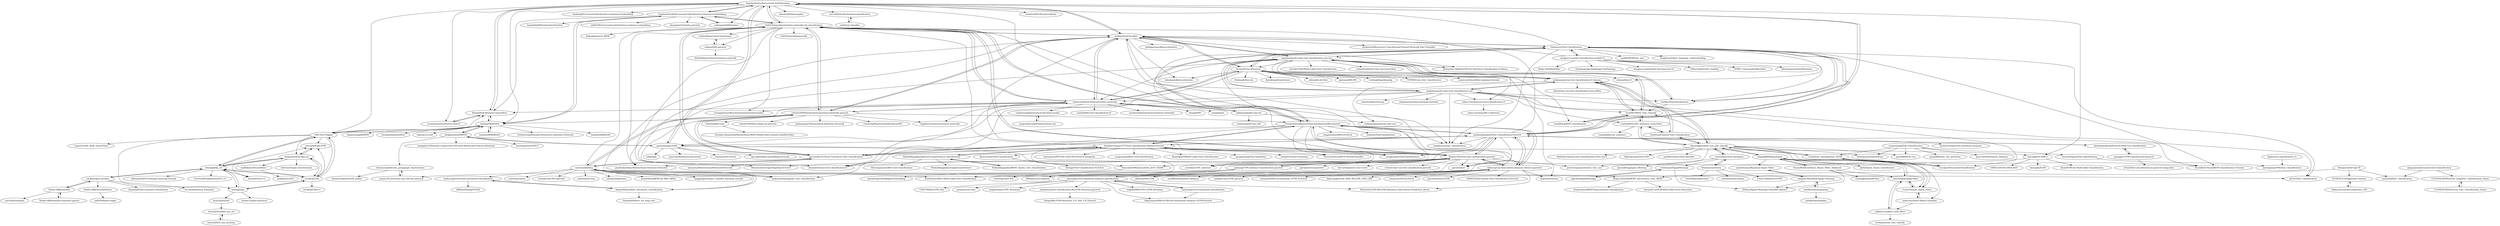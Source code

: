 digraph G {
"kaushalshetty/Structured-Self-Attention" -> "ExplorerFreda/Structured-Self-Attentive-Sentence-Embedding"
"kaushalshetty/Structured-Self-Attention" -> "flrngel/Self-Attentive-tensorflow"
"kaushalshetty/Structured-Self-Attention" -> "roomylee/self-attentive-emb-tf"
"kaushalshetty/Structured-Self-Attention" -> "guoyinwang/LEAM"
"kaushalshetty/Structured-Self-Attention" -> "timbmg/Structured-Self-Attentive-Sentence-Embedding"
"kaushalshetty/Structured-Self-Attention" -> "nn116003/self-attention-classification"
"kaushalshetty/Structured-Self-Attention" -> "EdGENetworks/attention-networks-for-classification"
"kaushalshetty/Structured-Self-Attention" -> "richliao/textClassifier"
"kaushalshetty/Structured-Self-Attention" -> "taoshen58/DiSAN"
"kaushalshetty/Structured-Self-Attention" -> "uhauha2929/examples"
"kaushalshetty/Structured-Self-Attention" -> "lancopku/SU4MLC"
"kaushalshetty/Structured-Self-Attention" -> "XMUNLP/Tagger"
"kaushalshetty/Structured-Self-Attention" -> "foamliu/Self-Attention-Keras" ["e"=1]
"kaushalshetty/Structured-Self-Attention" -> "yufengm/SelfAttentive"
"kaushalshetty/Structured-Self-Attention" -> "prakashpandey9/Text-Classification-Pytorch"
"prakashpandey9/Text-Classification-Pytorch" -> "AnubhavGupta3377/Text-Classification-Models-Pytorch"
"prakashpandey9/Text-Classification-Pytorch" -> "FreedomIntelligence/TextClassificationBenchmark"
"prakashpandey9/Text-Classification-Pytorch" -> "Shawn1993/cnn-text-classification-pytorch"
"prakashpandey9/Text-Classification-Pytorch" -> "sgrvinod/a-PyTorch-Tutorial-to-Text-Classification"
"prakashpandey9/Text-Classification-Pytorch" -> "keishinkickback/Pytorch-RNN-text-classification"
"prakashpandey9/Text-Classification-Pytorch" -> "songyingxin/TextClassification" ["e"=1]
"prakashpandey9/Text-Classification-Pytorch" -> "kaushalshetty/Structured-Self-Attention"
"prakashpandey9/Text-Classification-Pytorch" -> "bentrevett/pytorch-sentiment-analysis" ["e"=1]
"prakashpandey9/Text-Classification-Pytorch" -> "TobiasLee/Text-Classification"
"prakashpandey9/Text-Classification-Pytorch" -> "kk7nc/Text_Classification" ["e"=1]
"prakashpandey9/Text-Classification-Pytorch" -> "lonePatient/Bert-Multi-Label-Text-Classification" ["e"=1]
"prakashpandey9/Text-Classification-Pytorch" -> "dalinvip/cnn-lstm-bilstm-deepcnn-clstm-in-pytorch"
"prakashpandey9/Text-Classification-Pytorch" -> "pytorch/text" ["e"=1]
"prakashpandey9/Text-Classification-Pytorch" -> "brightmart/text_classification" ["e"=1]
"prakashpandey9/Text-Classification-Pytorch" -> "EdGENetworks/attention-networks-for-classification"
"mJackie/SpamMessage" -> "hrwhisper/SpamMessage"
"slaysd/pytorch-sentiment-analysis-classification" -> "clairett/pytorch-sentiment-classification"
"slaysd/pytorch-sentiment-analysis-classification" -> "xiaobaicxy/text-classification-BiLSTM-Attention-pytorch"
"slaysd/pytorch-sentiment-analysis-classification" -> "wqk666999/CNN-LSTM-Attention" ["e"=1]
"slaysd/pytorch-sentiment-analysis-classification" -> "PatientEz/CNN-BiLSTM-Attention-Time-Series-Prediction_Keras" ["e"=1]
"slaysd/pytorch-sentiment-analysis-classification" -> "u784799i/biLSTM_attn"
"slaysd/pytorch-sentiment-analysis-classification" -> "pranoyr/cnn-lstm" ["e"=1]
"slaysd/pytorch-sentiment-analysis-classification" -> "lukysummer/Movie-Review-Sentiment-Analysis-LSTM-Pytorch"
"slaysd/pytorch-sentiment-analysis-classification" -> "ningshixian/LSTM_Attention" ["e"=1]
"slaysd/pytorch-sentiment-analysis-classification" -> "EdGENetworks/attention-networks-for-classification"
"slaysd/pytorch-sentiment-analysis-classification" -> "dalinvip/cnn-lstm-bilstm-deepcnn-clstm-in-pytorch"
"XMUNLP/Tagger" -> "luheng/deep_srl"
"XMUNLP/Tagger" -> "strubell/LISA"
"XMUNLP/Tagger" -> "taoshen58/DiSAN"
"XMUNLP/Tagger" -> "diegma/neural-dep-srl"
"XMUNLP/Tagger" -> "luheng/lsgn"
"XMUNLP/Tagger" -> "LopezGG/NN_NER_tensorFlow" ["e"=1]
"XMUNLP/Tagger" -> "flrngel/Self-Attentive-tensorflow"
"XMUNLP/Tagger" -> "microth/PathLSTM"
"taoshen58/DiSAN" -> "taoshen58/BiBloSA"
"taoshen58/DiSAN" -> "YichenGong/Densely-Interactive-Inference-Network" ["e"=1]
"taoshen58/DiSAN" -> "taoshen58/ReSAN"
"taoshen58/DiSAN" -> "flrngel/Self-Attentive-tensorflow"
"taoshen58/DiSAN" -> "ExplorerFreda/Structured-Self-Attentive-Sentence-Embedding"
"taoshen58/DiSAN" -> "zhiguowang/BiMPM" ["e"=1]
"taoshen58/DiSAN" -> "localminimum/QANet" ["e"=1]
"taoshen58/DiSAN" -> "XMUNLP/Tagger"
"taoshen58/DiSAN" -> "lukecq1231/nli" ["e"=1]
"taoshen58/DiSAN" -> "dinghanshen/SWEM"
"TobiasLee/Text-Classification" -> "richliao/textClassifier"
"TobiasLee/Text-Classification" -> "ilivans/tf-rnn-attention"
"TobiasLee/Text-Classification" -> "brightmart/text_classification" ["e"=1]
"TobiasLee/Text-Classification" -> "zackhy/TextClassification"
"TobiasLee/Text-Classification" -> "Socialbird-AILab/BERT-Classification-Tutorial" ["e"=1]
"TobiasLee/Text-Classification" -> "FreedomIntelligence/TextClassificationBenchmark"
"TobiasLee/Text-Classification" -> "kaushalshetty/Structured-Self-Attention"
"TobiasLee/Text-Classification" -> "prakashpandey9/Text-Classification-Pytorch"
"TobiasLee/Text-Classification" -> "dongjun-Lee/text-classification-models-tf"
"TobiasLee/Text-Classification" -> "allenai/bilm-tf" ["e"=1]
"TobiasLee/Text-Classification" -> "kk7nc/Text_Classification" ["e"=1]
"TobiasLee/Text-Classification" -> "yao8839836/text_gcn" ["e"=1]
"TobiasLee/Text-Classification" -> "brightmart/bert_language_understanding" ["e"=1]
"TobiasLee/Text-Classification" -> "jiegzhan/multi-class-text-classification-cnn-rnn"
"TobiasLee/Text-Classification" -> "Shawn1993/cnn-text-classification-pytorch"
"vietnh1009/Hierarchical-attention-networks-pytorch" -> "EdGENetworks/attention-networks-for-classification"
"vietnh1009/Hierarchical-attention-networks-pytorch" -> "sgrvinod/a-PyTorch-Tutorial-to-Text-Classification"
"vietnh1009/Hierarchical-attention-networks-pytorch" -> "tqtg/hierarchical-attention-networks"
"vietnh1009/Hierarchical-attention-networks-pytorch" -> "richliao/textClassifier"
"vietnh1009/Hierarchical-attention-networks-pytorch" -> "jaehunjung1/Hierarchical-Attention-Network"
"vietnh1009/Hierarchical-attention-networks-pytorch" -> "castorini/hedwig"
"vietnh1009/Hierarchical-attention-networks-pytorch" -> "ematvey/hierarchical-attention-networks"
"vietnh1009/Hierarchical-attention-networks-pytorch" -> "pandeykartikey/Hierarchical-Attention-Network" ["e"=1]
"vietnh1009/Hierarchical-attention-networks-pytorch" -> "Cheneng/HiararchicalAttentionGRU" ["e"=1]
"vietnh1009/Hierarchical-attention-networks-pytorch" -> "Hazoom/bert-han"
"vietnh1009/Hierarchical-attention-networks-pytorch" -> "vietnh1009/Very-deep-cnn-pytorch" ["e"=1]
"vietnh1009/Hierarchical-attention-networks-pytorch" -> "FreedomIntelligence/TextClassificationBenchmark"
"dreasysnail/deconv_paragraph_represention" -> "ymym3412/textcnn-conv-deconv-pytorch"
"dreasysnail/deconv_paragraph_represention" -> "dreasysnail/textGAN_public" ["e"=1]
"albertwy/BiLSTM" -> "dalinvip/cnn-lstm-bilstm-deepcnn-clstm-in-pytorch"
"dongjun-Lee/text-classification-models-tf" -> "bendangnuksung/Image-OutPainting" ["e"=1]
"dongjun-Lee/text-classification-models-tf" -> "dongjun-Lee/transfer-learning-text-tf"
"dongjun-Lee/text-classification-models-tf" -> "zackhy/TextClassification"
"dongjun-Lee/text-classification-models-tf" -> "TobiasLee/Text-Classification"
"dongjun-Lee/text-classification-models-tf" -> "LMescheder/GAN_stability" ["e"=1]
"dongjun-Lee/text-classification-models-tf" -> "richliao/textClassifier"
"dongjun-Lee/text-classification-models-tf" -> "NTMC-Community/MatchZoo" ["e"=1]
"dongjun-Lee/text-classification-models-tf" -> "albertpumarola/GANimation" ["e"=1]
"dongjun-Lee/text-classification-models-tf" -> "Magic-Bubble/Zhihu" ["e"=1]
"fendouai/Chinese-Text-Classification" -> "indiejoseph/cnn-text-classification-tf-chinese"
"fendouai/Chinese-Text-Classification" -> "clayandgithub/zh_cnn_text_classify"
"fendouai/Chinese-Text-Classification" -> "LambdaWx/CNN_sentence_tensorflow"
"malteos/pytorch-bert-document-classification" -> "AndriyMulyar/bert_document_classification"
"malteos/pytorch-bert-document-classification" -> "AIRobotZhang/STCKA"
"FreedomIntelligence/TextClassificationBenchmark" -> "prakashpandey9/Text-Classification-Pytorch"
"FreedomIntelligence/TextClassificationBenchmark" -> "AnubhavGupta3377/Text-Classification-Models-Pytorch"
"FreedomIntelligence/TextClassificationBenchmark" -> "Shawn1993/cnn-text-classification-pytorch"
"FreedomIntelligence/TextClassificationBenchmark" -> "songyingxin/TextClassification" ["e"=1]
"FreedomIntelligence/TextClassificationBenchmark" -> "dalinvip/cnn-lstm-bilstm-deepcnn-clstm-in-pytorch"
"FreedomIntelligence/TextClassificationBenchmark" -> "EdGENetworks/attention-networks-for-classification"
"FreedomIntelligence/TextClassificationBenchmark" -> "TobiasLee/Text-Classification"
"FreedomIntelligence/TextClassificationBenchmark" -> "linhaow/TextClassification" ["e"=1]
"FreedomIntelligence/TextClassificationBenchmark" -> "Tencent/NeuralNLP-NeuralClassifier" ["e"=1]
"FreedomIntelligence/TextClassificationBenchmark" -> "pytorch/text" ["e"=1]
"FreedomIntelligence/TextClassificationBenchmark" -> "guoyinwang/LEAM"
"FreedomIntelligence/TextClassificationBenchmark" -> "andyweizhao/capsule_text_classification" ["e"=1]
"FreedomIntelligence/TextClassificationBenchmark" -> "brightmart/text_classification" ["e"=1]
"FreedomIntelligence/TextClassificationBenchmark" -> "kaushalshetty/Structured-Self-Attention"
"FreedomIntelligence/TextClassificationBenchmark" -> "songyouwei/ABSA-PyTorch" ["e"=1]
"sgrvinod/a-PyTorch-Tutorial-to-Text-Classification" -> "vietnh1009/Hierarchical-attention-networks-pytorch"
"sgrvinod/a-PyTorch-Tutorial-to-Text-Classification" -> "AnubhavGupta3377/Text-Classification-Models-Pytorch"
"sgrvinod/a-PyTorch-Tutorial-to-Text-Classification" -> "prakashpandey9/Text-Classification-Pytorch"
"sgrvinod/a-PyTorch-Tutorial-to-Text-Classification" -> "EdGENetworks/attention-networks-for-classification"
"sgrvinod/a-PyTorch-Tutorial-to-Text-Classification" -> "castorini/hedwig"
"sgrvinod/a-PyTorch-Tutorial-to-Text-Classification" -> "pandeykartikey/Hierarchical-Attention-Network" ["e"=1]
"sgrvinod/a-PyTorch-Tutorial-to-Text-Classification" -> "arunarn2/HierarchicalAttentionNetworks"
"roomylee/self-attentive-emb-tf" -> "flrngel/Self-Attentive-tensorflow"
"clairett/pytorch-sentiment-classification" -> "slaysd/pytorch-sentiment-analysis-classification"
"clairett/pytorch-sentiment-classification" -> "lukysummer/Movie-Review-Sentiment-Analysis-LSTM-Pytorch"
"dinghanshen/SWEM" -> "guoyinwang/LEAM"
"dinghanshen/SWEM" -> "wangshy31/Densely-Connected-CNN-with-Multiscale-Feature-Attention" ["e"=1]
"dinghanshen/SWEM" -> "dreasysnail/deconv_paragraph_represention"
"dinghanshen/SWEM" -> "taoshen58/DiSAN"
"dinghanshen/SWEM" -> "hustlingchen/A3NCF" ["e"=1]
"cedias/Hierarchical-Sentiment" -> "cedias/HAN-pytorch"
"lijqhs/text-classification-cn" -> "JustinJiang1994/Text_Classification"
"AnubhavGupta3377/Text-Classification-Models-Pytorch" -> "prakashpandey9/Text-Classification-Pytorch"
"AnubhavGupta3377/Text-Classification-Models-Pytorch" -> "FreedomIntelligence/TextClassificationBenchmark"
"AnubhavGupta3377/Text-Classification-Models-Pytorch" -> "sgrvinod/a-PyTorch-Tutorial-to-Text-Classification"
"AnubhavGupta3377/Text-Classification-Models-Pytorch" -> "lonePatient/Bert-Multi-Label-Text-Classification" ["e"=1]
"AnubhavGupta3377/Text-Classification-Models-Pytorch" -> "Shawn1993/cnn-text-classification-pytorch"
"AnubhavGupta3377/Text-Classification-Models-Pytorch" -> "songyingxin/TextClassification" ["e"=1]
"AnubhavGupta3377/Text-Classification-Models-Pytorch" -> "Renovamen/Text-Classification"
"AnubhavGupta3377/Text-Classification-Models-Pytorch" -> "miracleyoo/DPCNN-TextCNN-Pytorch-Inception" ["e"=1]
"AnubhavGupta3377/Text-Classification-Models-Pytorch" -> "songyingxin/Bert-TextClassification" ["e"=1]
"AnubhavGupta3377/Text-Classification-Models-Pytorch" -> "EdGENetworks/attention-networks-for-classification"
"AnubhavGupta3377/Text-Classification-Models-Pytorch" -> "RandolphVI/Multi-Label-Text-Classification" ["e"=1]
"AnubhavGupta3377/Text-Classification-Models-Pytorch" -> "pengshuang/Text-Similarity" ["e"=1]
"AnubhavGupta3377/Text-Classification-Models-Pytorch" -> "ThilinaRajapakse/pytorch-transformers-classification"
"AnubhavGupta3377/Text-Classification-Models-Pytorch" -> "Tencent/NeuralNLP-NeuralClassifier" ["e"=1]
"AnubhavGupta3377/Text-Classification-Models-Pytorch" -> "atnlp/torchtext-summary" ["e"=1]
"taoshen58/BiBloSA" -> "taoshen58/DiSAN"
"tensorlayer/text-antispam" -> "clayandgithub/zh_cnn_text_classify"
"tensorlayer/text-antispam" -> "Windsooon/cherry"
"tensorlayer/text-antispam" -> "hrwhisper/SpamMessage"
"tensorlayer/text-antispam" -> "JansonKong/spam_filtering"
"guoyinwang/LEAM" -> "dinghanshen/SWEM"
"guoyinwang/LEAM" -> "kaushalshetty/Structured-Self-Attention"
"guoyinwang/LEAM" -> "lancopku/label-embedding-network" ["e"=1]
"guoyinwang/LEAM" -> "NonvolatileMemory/AAAI_2019_EXAM"
"guoyinwang/LEAM" -> "idiap/gile"
"guoyinwang/LEAM" -> "lancopku/SU4MLC"
"guoyinwang/LEAM" -> "jamesmullenbach/caml-mimic" ["e"=1]
"guoyinwang/LEAM" -> "riejohnson/ConText"
"lancopku/SU4MLC" -> "lancopku/SGM" ["e"=1]
"lancopku/SU4MLC" -> "illcat/SGM-for-Multi-label-Classification"
"lancopku/SU4MLC" -> "EMNLP2019LSAN/LSAN" ["e"=1]
"lancopku/SU4MLC" -> "NonvolatileMemory/AAAI_2019_EXAM"
"castorini/hedwig" -> "AndriyMulyar/bert_document_classification"
"castorini/hedwig" -> "castorini/castor" ["e"=1]
"castorini/hedwig" -> "vietnh1009/Hierarchical-attention-networks-pytorch"
"castorini/hedwig" -> "sgrvinod/a-PyTorch-Tutorial-to-Text-Classification"
"castorini/hedwig" -> "malteos/pytorch-bert-document-classification"
"castorini/hedwig" -> "EdGENetworks/attention-networks-for-classification"
"castorini/hedwig" -> "lonePatient/Bert-Multi-Label-Text-Classification" ["e"=1]
"castorini/hedwig" -> "Georgetown-IR-Lab/cedr" ["e"=1]
"castorini/hedwig" -> "helmy-elrais/RoBERT_Recurrence_over_BERT"
"castorini/hedwig" -> "namisan/mt-dnn" ["e"=1]
"castorini/hedwig" -> "allenai/longformer" ["e"=1]
"castorini/hedwig" -> "howardhsu/BERT-for-RRC-ABSA" ["e"=1]
"castorini/hedwig" -> "andyweizhao/capsule_text_classification" ["e"=1]
"castorini/hedwig" -> "huggingface/naacl_transfer_learning_tutorial" ["e"=1]
"castorini/hedwig" -> "kk7nc/Text_Classification" ["e"=1]
"flrngel/Self-Attentive-tensorflow" -> "roomylee/self-attentive-emb-tf"
"flrngel/Self-Attentive-tensorflow" -> "kaushalshetty/Structured-Self-Attention"
"flrngel/Self-Attentive-tensorflow" -> "taoshen58/DiSAN"
"Windsooon/cherry" -> "enilu/material-admin" ["e"=1]
"Windsooon/cherry" -> "Eurus-Holmes/LIS-YNP" ["e"=1]
"Windsooon/cherry" -> "tensorlayer/text-antispam"
"Windsooon/cherry" -> "TurboWay/spiderman" ["e"=1]
"renjunxiang/Text-Classification" -> "percent4/Sentiment_Analysis"
"renjunxiang/Text-Classification" -> "wavewangyue/text-classification"
"renjunxiang/Text-Classification" -> "lc222/text_classification_AI100"
"renjunxiang/Text-Classification" -> "cjymz886/text-cnn" ["e"=1]
"renjunxiang/Text-Classification" -> "cjymz886/text_rnn_attention" ["e"=1]
"renjunxiang/Text-Classification" -> "Roshanson/TextInfoExp" ["e"=1]
"mttk/rnn-classifier" -> "nn116003/self-attention-classification"
"luheng/lsgn" -> "hiroki13/span-based-srl"
"luheng/lsgn" -> "bcmi220/unisrl"
"luheng/lsgn" -> "luheng/deep_srl"
"luheng/lsgn" -> "strubell/LISA"
"strubell/LISA" -> "luheng/deep_srl"
"strubell/LISA" -> "XMUNLP/Tagger"
"strubell/LISA" -> "strubell/LISA-v1"
"strubell/LISA" -> "luheng/lsgn"
"strubell/LISA" -> "microth/PathLSTM"
"strubell/LISA" -> "diegma/neural-dep-srl"
"ThilinaRajapakse/BERT_binary_text_classification" -> "ThilinaRajapakse/pytorch-transformers-classification"
"keishinkickback/Pytorch-RNN-text-classification" -> "jiangqy/LSTM-Classification-pytorch"
"keishinkickback/Pytorch-RNN-text-classification" -> "prakashpandey9/Text-Classification-Pytorch"
"triplemeng/hierarchical-attention-model" -> "magical2world/tf-hierarchical-rnn"
"silverzhaojr/spam-filter" -> "mikami-yua/byes_mail_filter"
"silverzhaojr/spam-filter" -> "shijing888/BayesSpam"
"silverzhaojr/spam-filter" -> "c1nty/Chinese_Spam_Filter"
"NonvolatileMemory/AAAI_2019_EXAM" -> "zhaozhengChen/RegionEmbedding"
"nn116003/self-attention-classification" -> "mttk/rnn-classifier"
"malllabiisc/NeuralDater" -> "malllabiisc/AD3"
"magical2world/tf-hierarchical-rnn" -> "triplemeng/hierarchical-attention-model"
"ymym3412/textcnn-conv-deconv-pytorch" -> "dreasysnail/deconv_paragraph_represention"
"bcmi220/srl_syn_pruning" -> "bcmi220/unified_syn_srl"
"bcmi220/unisrl" -> "bcmi220/unified_syn_srl"
"bcmi220/unified_syn_srl" -> "bcmi220/srl_syn_pruning"
"Renovamen/Text-Classification" -> "Doragd/Text-Classification-PyTorch"
"nado-dev/Naive-Bayes-classifier" -> "c1nty/Chinese_Spam_Filter"
"nado-dev/Naive-Bayes-classifier" -> "mikami-yua/byes_mail_filter"
"helmy-elrais/RoBERT_Recurrence_over_BERT" -> "heraclex12/VLSP2020-Fake-News-Detection"
"helmy-elrais/RoBERT_Recurrence_over_BERT" -> "franbvalero/BERT-long-sentence-classification"
"AndriyMulyar/bert_document_classification" -> "ArmandDS/bert_for_long_text"
"AndriyMulyar/bert_document_classification" -> "malteos/pytorch-bert-document-classification"
"AndriyMulyar/bert_document_classification" -> "castorini/hedwig"
"CLOVEXCWZ/Pytorch_Text_Classification_Demo" -> "CLOVEXCWZ/Pytorch_LongText_Classification_Demo"
"CLOVEXCWZ/Pytorch_LongText_Classification_Demo" -> "CLOVEXCWZ/Pytorch_Text_Classification_Demo"
"xiaobaicxy/text-classification-BiLSTM-Attention-pytorch" -> "Dongcf/BiLSTM-Attention_CN_Text_Clf_Pytorch"
"ThilinaRajapakse/pytorch-transformers-classification" -> "ThilinaRajapakse/BERT_binary_text_classification"
"ThilinaRajapakse/pytorch-transformers-classification" -> "Shivampanwar/Bert-text-classification"
"ThilinaRajapakse/pytorch-transformers-classification" -> "ThilinaRajapakse/simpletransformers" ["e"=1]
"ThilinaRajapakse/pytorch-transformers-classification" -> "AnubhavGupta3377/Text-Classification-Models-Pytorch"
"Hazoom/bert-han" -> "GeorgeLuImmortal/Hierarchical-BERT-Model-with-Limited-Labelled-Data"
"Noahs-ARK/semafor-semantic-parser" -> "Noahs-ARK/semafor"
"qingyujean/document-level-classification" -> "CLOVEXCWZ/Pytorch_LongText_Classification_Demo"
"qingyujean/document-level-classification" -> "neesetifa/bert_classification"
"SCHENLIU/longformer-chinese" -> "ValkyriaLenneth/Longformer_ZH"
"mikami-yua/byes_mail_filter" -> "silverzhaojr/spam-filter"
"mikami-yua/byes_mail_filter" -> "ischaojie/mini_sms_classify"
"Sleepychord/CogLTX" -> "SCHENLIU/longformer-chinese"
"Sleepychord/CogLTX" -> "neesetifa/bert_classification"
"Sleepychord/CogLTX" -> "helmy-elrais/RoBERT_Recurrence_over_BERT"
"aashishsatya/Bayesian-Spam-Filter" -> "abhijeet3922/Mail-Spam-Filtering"
"ValkyriaLenneth/Longformer_ZH" -> "SCHENLIU/longformer-chinese"
"Noahs-ARK/semafor" -> "Noahs-ARK/semafor-semantic-parser"
"Noahs-ARK/semafor" -> "swabhs/open-sesame"
"Noahs-ARK/semafor" -> "microth/mateplus"
"c1nty/Chinese_Spam_Filter" -> "nado-dev/Naive-Bayes-classifier"
"c1nty/Chinese_Spam_Filter" -> "shijing888/BayesSpam"
"c1nty/Chinese_Spam_Filter" -> "silverzhaojr/spam-filter"
"SunnyMarkLiu/Naive_Bayes_Meet_Adaboost" -> "shijing888/BayesSpam"
"SunnyMarkLiu/Naive_Bayes_Meet_Adaboost" -> "silverzhaojr/spam-filter"
"SunnyMarkLiu/Naive_Bayes_Meet_Adaboost" -> "ZPdesu/Spam-Message-Classifier-sklearn"
"SunnyMarkLiu/Naive_Bayes_Meet_Adaboost" -> "lvwangbeta/mailFilter"
"indiejoseph/cnn-text-classification-tf-chinese" -> "indiejoseph/chinese-char-rnn"
"indiejoseph/cnn-text-classification-tf-chinese" -> "luchi007/RNN_Text_Classify"
"indiejoseph/cnn-text-classification-tf-chinese" -> "fendouai/Chinese-Text-Classification"
"indiejoseph/cnn-text-classification-tf-chinese" -> "jiegzhan/multi-class-text-classification-cnn-rnn"
"indiejoseph/cnn-text-classification-tf-chinese" -> "kinni/char-cnn-text-classification-tensorflow"
"indiejoseph/cnn-text-classification-tf-chinese" -> "jiegzhan/multi-class-text-classification-cnn"
"indiejoseph/cnn-text-classification-tf-chinese" -> "clayandgithub/zh_cnn_text_classify"
"shijing888/BayesSpam" -> "c1nty/Chinese_Spam_Filter"
"shijing888/BayesSpam" -> "silverzhaojr/spam-filter"
"shijing888/BayesSpam" -> "nado-dev/Naive-Bayes-classifier"
"shijing888/BayesSpam" -> "SunnyMarkLiu/Naive_Bayes_Meet_Adaboost"
"shijing888/BayesSpam" -> "clayandgithub/zh_cnn_text_classify"
"shijing888/BayesSpam" -> "aashishsatya/Bayesian-Spam-Filter"
"shijing888/BayesSpam" -> "ljx02/Spam_Email_Classificaton"
"tasdikrahman/spammy" -> "abhijeet3922/Mail-Spam-Filtering"
"tasdikrahman/spammy" -> "tasdikrahman/plino"
"microth/PathLSTM" -> "diegma/neural-dep-srl"
"LunaBlack/RNN-Classification" -> "luchi007/RNN_Text_Classify"
"richliao/textClassifier" -> "EdGENetworks/attention-networks-for-classification"
"richliao/textClassifier" -> "ematvey/hierarchical-attention-networks"
"richliao/textClassifier" -> "ilivans/tf-rnn-attention"
"richliao/textClassifier" -> "alexander-rakhlin/CNN-for-Sentence-Classification-in-Keras" ["e"=1]
"richliao/textClassifier" -> "vietnh1009/Hierarchical-attention-networks-pytorch"
"richliao/textClassifier" -> "jiegzhan/multi-class-text-classification-cnn-rnn"
"richliao/textClassifier" -> "philipperemy/keras-attention" ["e"=1]
"richliao/textClassifier" -> "TobiasLee/Text-Classification"
"richliao/textClassifier" -> "brightmart/text_classification" ["e"=1]
"richliao/textClassifier" -> "dennybritz/cnn-text-classification-tf" ["e"=1]
"richliao/textClassifier" -> "airalcorn2/Recurrent-Convolutional-Neural-Network-Text-Classifier" ["e"=1]
"richliao/textClassifier" -> "yoonkim/CNN_sentence" ["e"=1]
"richliao/textClassifier" -> "andyweizhao/capsule_text_classification" ["e"=1]
"richliao/textClassifier" -> "datalogue/keras-attention" ["e"=1]
"richliao/textClassifier" -> "kaushalshetty/Structured-Self-Attention"
"ematvey/hierarchical-attention-networks" -> "richliao/textClassifier"
"ematvey/hierarchical-attention-networks" -> "EdGENetworks/attention-networks-for-classification"
"ematvey/hierarchical-attention-networks" -> "ilivans/tf-rnn-attention"
"ematvey/hierarchical-attention-networks" -> "raviqqe/tensorflow-font2char2word2sent2doc"
"ematvey/hierarchical-attention-networks" -> "indiejoseph/doc-han-att"
"ematvey/hierarchical-attention-networks" -> "tqtg/hierarchical-attention-networks"
"ematvey/hierarchical-attention-networks" -> "lc222/HAN-text-classification-tf"
"ematvey/hierarchical-attention-networks" -> "synthesio/hierarchical-attention-networks"
"ematvey/hierarchical-attention-networks" -> "taoshen58/DiSAN"
"ematvey/hierarchical-attention-networks" -> "vietnh1009/Hierarchical-attention-networks-pytorch"
"ematvey/hierarchical-attention-networks" -> "thunlp/NSC" ["e"=1]
"ematvey/hierarchical-attention-networks" -> "triplemeng/hierarchical-attention-model"
"ematvey/hierarchical-attention-networks" -> "flrngel/Self-Attentive-tensorflow"
"ematvey/hierarchical-attention-networks" -> "minqi/hnatt" ["e"=1]
"ematvey/hierarchical-attention-networks" -> "guoyinwang/LEAM"
"hrwhisper/SpamMessage" -> "mJackie/SpamMessage"
"hrwhisper/SpamMessage" -> "ZPdesu/Spam-Message-Classifier-sklearn"
"jiegzhan/multi-class-text-classification-cnn" -> "jiegzhan/multi-class-text-classification-cnn-rnn"
"jiegzhan/multi-class-text-classification-cnn" -> "indiejoseph/cnn-text-classification-tf-chinese"
"jiegzhan/multi-class-text-classification-cnn" -> "luchi007/RNN_Text_Classify"
"jiegzhan/multi-class-text-classification-cnn" -> "cahya-wirawan/cnn-text-classification-tf"
"jiegzhan/multi-class-text-classification-cnn" -> "dennybritz/cnn-text-classification-tf" ["e"=1]
"jiegzhan/multi-class-text-classification-cnn" -> "richliao/textClassifier"
"jiegzhan/multi-class-text-classification-cnn" -> "Socialbird-AILab/BERT-Classification-Tutorial" ["e"=1]
"jiegzhan/multi-class-text-classification-cnn" -> "zackhy/TextClassification"
"jiegzhan/multi-class-text-classification-cnn" -> "ematvey/hierarchical-attention-networks"
"jiegzhan/multi-class-text-classification-cnn" -> "LambdaWx/CNN_sentence_tensorflow"
"jiegzhan/multi-class-text-classification-cnn" -> "liu-nlper/DocumentClassification"
"jiegzhan/multi-class-text-classification-cnn" -> "jiegzhan/machine-learning-stanford"
"jiegzhan/multi-class-text-classification-cnn" -> "salestock/fastText.py" ["e"=1]
"jiegzhan/multi-class-text-classification-cnn" -> "ilivans/tf-rnn-attention"
"jiegzhan/multi-class-text-classification-cnn" -> "brightmart/text_classification" ["e"=1]
"luchi007/RNN_Text_Classify" -> "LunaBlack/RNN-Classification"
"luchi007/RNN_Text_Classify" -> "LambdaWx/CNN_sentence_tensorflow"
"luchi007/RNN_Text_Classify" -> "jiegzhan/multi-class-text-classification-cnn-rnn"
"luchi007/RNN_Text_Classify" -> "indiejoseph/cnn-text-classification-tf-chinese"
"LambdaWx/CNN_sentence_tensorflow" -> "LambdaWx/con_sentence"
"LambdaWx/CNN_sentence_tensorflow" -> "clayandgithub/zh_cnn_text_classify"
"LambdaWx/CNN_sentence_tensorflow" -> "luchi007/RNN_Text_Classify"
"LambdaWx/CNN_sentence_tensorflow" -> "fendouai/Chinese-Text-Classification"
"diegma/neural-dep-srl" -> "microth/PathLSTM"
"diegma/neural-dep-srl" -> "kdrivas/Graph-convolutional"
"diegma/neural-dep-srl" -> "luheng/deep_srl"
"diegma/neural-dep-srl" -> "malllabiisc/NeuralDater"
"diegma/neural-dep-srl" -> "tdozat/Parser-v1" ["e"=1]
"diegma/neural-dep-srl" -> "strubell/LISA"
"jiegzhan/multi-class-text-classification-cnn-rnn" -> "jiegzhan/multi-class-text-classification-cnn"
"jiegzhan/multi-class-text-classification-cnn-rnn" -> "luchi007/RNN_Text_Classify"
"jiegzhan/multi-class-text-classification-cnn-rnn" -> "richliao/textClassifier"
"jiegzhan/multi-class-text-classification-cnn-rnn" -> "indiejoseph/cnn-text-classification-tf-chinese"
"jiegzhan/multi-class-text-classification-cnn-rnn" -> "zackhy/TextClassification"
"jiegzhan/multi-class-text-classification-cnn-rnn" -> "LunaBlack/RNN-Classification"
"jiegzhan/multi-class-text-classification-cnn-rnn" -> "carpedm20/lstm-char-cnn-tensorflow" ["e"=1]
"jiegzhan/multi-class-text-classification-cnn-rnn" -> "dennybritz/cnn-text-classification-tf" ["e"=1]
"jiegzhan/multi-class-text-classification-cnn-rnn" -> "cahya-wirawan/cnn-text-classification-tf"
"jiegzhan/multi-class-text-classification-cnn-rnn" -> "alexander-rakhlin/CNN-for-Sentence-Classification-in-Keras" ["e"=1]
"jiegzhan/multi-class-text-classification-cnn-rnn" -> "ematvey/hierarchical-attention-networks"
"jiegzhan/multi-class-text-classification-cnn-rnn" -> "ilivans/tf-rnn-attention"
"jiegzhan/multi-class-text-classification-cnn-rnn" -> "yoonkim/CNN_sentence" ["e"=1]
"jiegzhan/multi-class-text-classification-cnn-rnn" -> "chenzhi1992/Multi-Label-Text-Classification" ["e"=1]
"jiegzhan/multi-class-text-classification-cnn-rnn" -> "TobiasLee/Text-Classification"
"EdGENetworks/attention-networks-for-classification" -> "richliao/textClassifier"
"EdGENetworks/attention-networks-for-classification" -> "vietnh1009/Hierarchical-attention-networks-pytorch"
"EdGENetworks/attention-networks-for-classification" -> "ematvey/hierarchical-attention-networks"
"EdGENetworks/attention-networks-for-classification" -> "pandeykartikey/Hierarchical-Attention-Network" ["e"=1]
"EdGENetworks/attention-networks-for-classification" -> "cedias/HAN-pytorch"
"EdGENetworks/attention-networks-for-classification" -> "cedias/Hierarchical-Sentiment"
"EdGENetworks/attention-networks-for-classification" -> "EdGENetworks/anuvada"
"EdGENetworks/attention-networks-for-classification" -> "raviqqe/tensorflow-font2char2word2sent2doc"
"EdGENetworks/attention-networks-for-classification" -> "Shawn1993/cnn-text-classification-pytorch"
"EdGENetworks/attention-networks-for-classification" -> "sgrvinod/a-PyTorch-Tutorial-to-Text-Classification"
"EdGENetworks/attention-networks-for-classification" -> "kaushalshetty/Structured-Self-Attention"
"EdGENetworks/attention-networks-for-classification" -> "ExplorerFreda/Structured-Self-Attentive-Sentence-Embedding"
"EdGENetworks/attention-networks-for-classification" -> "MaximumEntropy/Seq2Seq-PyTorch" ["e"=1]
"EdGENetworks/attention-networks-for-classification" -> "FreedomIntelligence/TextClassificationBenchmark"
"EdGENetworks/attention-networks-for-classification" -> "kefirski/pytorch_RVAE" ["e"=1]
"ilivans/tf-rnn-attention" -> "ematvey/hierarchical-attention-networks"
"ilivans/tf-rnn-attention" -> "richliao/textClassifier"
"ilivans/tf-rnn-attention" -> "bojone/attention" ["e"=1]
"ilivans/tf-rnn-attention" -> "datalogue/keras-attention" ["e"=1]
"ilivans/tf-rnn-attention" -> "TobiasLee/Text-Classification"
"ilivans/tf-rnn-attention" -> "ematvey/tensorflow-seq2seq-tutorials" ["e"=1]
"ilivans/tf-rnn-attention" -> "HadoopIt/rnn-nlu" ["e"=1]
"ilivans/tf-rnn-attention" -> "Kyubyong/transformer" ["e"=1]
"ilivans/tf-rnn-attention" -> "allenai/bilm-tf" ["e"=1]
"ilivans/tf-rnn-attention" -> "indiejoseph/cnn-text-classification-tf-chinese"
"ilivans/tf-rnn-attention" -> "dennybritz/cnn-text-classification-tf" ["e"=1]
"ilivans/tf-rnn-attention" -> "allenai/bi-att-flow" ["e"=1]
"ilivans/tf-rnn-attention" -> "galsang/ABCNN" ["e"=1]
"ilivans/tf-rnn-attention" -> "rockingdingo/deepnlp" ["e"=1]
"ilivans/tf-rnn-attention" -> "THTBSE/rnn_text_classification"
"Shawn1993/cnn-text-classification-pytorch" -> "prakashpandey9/Text-Classification-Pytorch"
"Shawn1993/cnn-text-classification-pytorch" -> "yoonkim/CNN_sentence" ["e"=1]
"Shawn1993/cnn-text-classification-pytorch" -> "harvardnlp/sent-conv-torch" ["e"=1]
"Shawn1993/cnn-text-classification-pytorch" -> "practicingman/chinese_text_cnn" ["e"=1]
"Shawn1993/cnn-text-classification-pytorch" -> "galsang/CNN-sentence-classification-pytorch"
"Shawn1993/cnn-text-classification-pytorch" -> "pytorch/text" ["e"=1]
"Shawn1993/cnn-text-classification-pytorch" -> "FreedomIntelligence/TextClassificationBenchmark"
"Shawn1993/cnn-text-classification-pytorch" -> "EdGENetworks/attention-networks-for-classification"
"Shawn1993/cnn-text-classification-pytorch" -> "MaximumEntropy/Seq2Seq-PyTorch" ["e"=1]
"Shawn1993/cnn-text-classification-pytorch" -> "dalinvip/cnn-lstm-bilstm-deepcnn-clstm-in-pytorch"
"Shawn1993/cnn-text-classification-pytorch" -> "AnubhavGupta3377/Text-Classification-Models-Pytorch"
"Shawn1993/cnn-text-classification-pytorch" -> "IBM/pytorch-seq2seq" ["e"=1]
"Shawn1993/cnn-text-classification-pytorch" -> "dennybritz/cnn-text-classification-tf" ["e"=1]
"Shawn1993/cnn-text-classification-pytorch" -> "srviest/char-cnn-text-classification-pytorch" ["e"=1]
"Shawn1993/cnn-text-classification-pytorch" -> "spro/practical-pytorch" ["e"=1]
"yufengm/SelfAttentive" -> "ExplorerFreda/Structured-Self-Attentive-Sentence-Embedding"
"clayandgithub/zh_cnn_text_classify" -> "LambdaWx/CNN_sentence_tensorflow"
"clayandgithub/zh_cnn_text_classify" -> "sfailsthy/chinese-text-classification-with-cnn-tf"
"clayandgithub/zh_cnn_text_classify" -> "shijing888/BayesSpam"
"clayandgithub/zh_cnn_text_classify" -> "lc222/text_classification_AI100"
"clayandgithub/zh_cnn_text_classify" -> "c1nty/Chinese_Spam_Filter"
"clayandgithub/zh_cnn_text_classify" -> "indiejoseph/cnn-text-classification-tf-chinese"
"clayandgithub/zh_cnn_text_classify" -> "fendouai/Chinese-Text-Classification"
"clayandgithub/zh_cnn_text_classify" -> "cjymz886/text-cnn" ["e"=1]
"clayandgithub/zh_cnn_text_classify" -> "Roshanson/TextInfoExp" ["e"=1]
"clayandgithub/zh_cnn_text_classify" -> "XqFeng-Josie/TextCNN" ["e"=1]
"clayandgithub/zh_cnn_text_classify" -> "luchi007/RNN_Text_Classify"
"clayandgithub/zh_cnn_text_classify" -> "ami66/ChineseTextClassifier" ["e"=1]
"clayandgithub/zh_cnn_text_classify" -> "practicingman/chinese_text_cnn" ["e"=1]
"clayandgithub/zh_cnn_text_classify" -> "liu-nlper/DocumentClassification"
"clayandgithub/zh_cnn_text_classify" -> "tensorlayer/text-antispam"
"luheng/deep_srl" -> "XMUNLP/Tagger"
"luheng/deep_srl" -> "strubell/LISA"
"luheng/deep_srl" -> "luheng/lsgn"
"luheng/deep_srl" -> "microth/PathLSTM"
"luheng/deep_srl" -> "diegma/neural-dep-srl"
"luheng/deep_srl" -> "swabhs/open-sesame"
"luheng/deep_srl" -> "allenai/acl2018-semantic-parsing-tutorial" ["e"=1]
"luheng/deep_srl" -> "UniversalPropositions/UP-1.0"
"luheng/deep_srl" -> "tdozat/Parser-v1" ["e"=1]
"cahya-wirawan/cnn-text-classification-tf" -> "cahya-wirawan/ML-Collection"
"abhijeet3922/Mail-Spam-Filtering" -> "aashishsatya/Bayesian-Spam-Filter"
"abhijeet3922/Mail-Spam-Filtering" -> "tasdikrahman/spammy"
"abhijeet3922/Mail-Spam-Filtering" -> "ZPdesu/Spam-Message-Classifier-sklearn"
"Noahs-ARK/NeurboParser" -> "mdtux89/amr-eager" ["e"=1]
"dalinvip/cnn-lstm-bilstm-deepcnn-clstm-in-pytorch" -> "zenRRan/Sentiment-Analysis"
"dalinvip/cnn-lstm-bilstm-deepcnn-clstm-in-pytorch" -> "Shawn1993/cnn-text-classification-pytorch"
"dalinvip/cnn-lstm-bilstm-deepcnn-clstm-in-pytorch" -> "FreedomIntelligence/TextClassificationBenchmark"
"dalinvip/cnn-lstm-bilstm-deepcnn-clstm-in-pytorch" -> "ndrplz/ConvLSTM_pytorch" ["e"=1]
"dalinvip/cnn-lstm-bilstm-deepcnn-clstm-in-pytorch" -> "PatientEz/CNN-BiLSTM-Attention-Time-Series-Prediction_Keras" ["e"=1]
"dalinvip/cnn-lstm-bilstm-deepcnn-clstm-in-pytorch" -> "prakashpandey9/Text-Classification-Pytorch"
"dalinvip/cnn-lstm-bilstm-deepcnn-clstm-in-pytorch" -> "automan000/Convolutional_LSTM_PyTorch" ["e"=1]
"dalinvip/cnn-lstm-bilstm-deepcnn-clstm-in-pytorch" -> "dalinvip/pytorch_NER_BiLSTM_CNN_CRF" ["e"=1]
"dalinvip/cnn-lstm-bilstm-deepcnn-clstm-in-pytorch" -> "albertwy/BiLSTM"
"dalinvip/cnn-lstm-bilstm-deepcnn-clstm-in-pytorch" -> "chenyuntc/PyTorchText" ["e"=1]
"dalinvip/cnn-lstm-bilstm-deepcnn-clstm-in-pytorch" -> "jiesutd/LatticeLSTM" ["e"=1]
"dalinvip/cnn-lstm-bilstm-deepcnn-clstm-in-pytorch" -> "649453932/Chinese-Text-Classification-Pytorch" ["e"=1]
"dalinvip/cnn-lstm-bilstm-deepcnn-clstm-in-pytorch" -> "slaysd/pytorch-sentiment-analysis-classification"
"dalinvip/cnn-lstm-bilstm-deepcnn-clstm-in-pytorch" -> "IBM/pytorch-seq2seq" ["e"=1]
"dalinvip/cnn-lstm-bilstm-deepcnn-clstm-in-pytorch" -> "bojone/attention" ["e"=1]
"zackhy/TextClassification" -> "jiegzhan/multi-class-text-classification-cnn-rnn"
"zackhy/TextClassification" -> "TobiasLee/Text-Classification"
"zackhy/TextClassification" -> "luchi007/RNN_Text_Classify"
"jiangqy/LSTM-Classification-pytorch" -> "keishinkickback/Pytorch-RNN-text-classification"
"jiangqy/LSTM-Classification-pytorch" -> "a7b23/text-classification-in-pytorch-using-lstm"
"ExplorerFreda/Structured-Self-Attentive-Sentence-Embedding" -> "kaushalshetty/Structured-Self-Attention"
"ExplorerFreda/Structured-Self-Attentive-Sentence-Embedding" -> "yufengm/SelfAttentive"
"ExplorerFreda/Structured-Self-Attentive-Sentence-Embedding" -> "taoshen58/DiSAN"
"ExplorerFreda/Structured-Self-Attentive-Sentence-Embedding" -> "hantek/SelfAttentiveSentEmbed"
"ExplorerFreda/Structured-Self-Attentive-Sentence-Embedding" -> "jx00109/structured-self-attentive-sentence-embedding"
"ExplorerFreda/Structured-Self-Attentive-Sentence-Embedding" -> "flrngel/Self-Attentive-tensorflow"
"ExplorerFreda/Structured-Self-Attentive-Sentence-Embedding" -> "dasguptar/treelstm.pytorch" ["e"=1]
"ExplorerFreda/Structured-Self-Attentive-Sentence-Embedding" -> "EdGENetworks/attention-networks-for-classification"
"cedias/HAN-pytorch" -> "cedias/Hierarchical-Sentiment"
"cedias/HAN-pytorch" -> "kieferk/hierarchical-attention-network"
"swabhs/open-sesame" -> "Noahs-ARK/semafor"
"swabhs/open-sesame" -> "Noahs-ARK/NeurboParser"
"swabhs/open-sesame" -> "luheng/deep_srl"
"swabhs/open-sesame" -> "chanind/frame-semantic-transformer"
"swabhs/open-sesame" -> "icsi-berkeley/ecg_framenet"
"liu-nlper/DocumentClassification" -> "lc222/text_classification_AI100"
"indiejoseph/doc-han-att" -> "indiejoseph/chinese-char-rnn"
"indiejoseph/doc-han-att" -> "ematvey/hierarchical-attention-networks"
"indiejoseph/doc-han-att" -> "indiejoseph/tf-ran-cell"
"galsang/CNN-sentence-classification-pytorch" -> "Cheneng/TextCNN" ["e"=1]
"galsang/CNN-sentence-classification-pytorch" -> "Shawn1993/cnn-text-classification-pytorch"
"galsang/CNN-sentence-classification-pytorch" -> "ymym3412/textcnn-conv-deconv-pytorch"
"lc222/text_classification_AI100" -> "liu-nlper/DocumentClassification"
"lc222/text_classification_AI100" -> "clayandgithub/zh_cnn_text_classify"
"lc222/text_classification_AI100" -> "Socialbird-AILab/BERT-Classification-Tutorial" ["e"=1]
"wavewangyue/text-classification" -> "JustinJiang1994/Text_Classification"
"kaushalshetty/Structured-Self-Attention" ["l"="53.425,28.753"]
"ExplorerFreda/Structured-Self-Attentive-Sentence-Embedding" ["l"="53.425,28.735"]
"flrngel/Self-Attentive-tensorflow" ["l"="53.452,28.778"]
"roomylee/self-attentive-emb-tf" ["l"="53.463,28.753"]
"guoyinwang/LEAM" ["l"="53.449,28.762"]
"timbmg/Structured-Self-Attentive-Sentence-Embedding" ["l"="53.452,28.737"]
"nn116003/self-attention-classification" ["l"="53.501,28.699"]
"EdGENetworks/attention-networks-for-classification" ["l"="53.351,28.75"]
"richliao/textClassifier" ["l"="53.381,28.809"]
"taoshen58/DiSAN" ["l"="53.479,28.768"]
"uhauha2929/examples" ["l"="53.465,28.707"]
"lancopku/SU4MLC" ["l"="53.489,28.748"]
"XMUNLP/Tagger" ["l"="53.55,28.771"]
"foamliu/Self-Attention-Keras" ["l"="53.957,27.242"]
"yufengm/SelfAttentive" ["l"="53.44,28.719"]
"prakashpandey9/Text-Classification-Pytorch" ["l"="53.355,28.716"]
"AnubhavGupta3377/Text-Classification-Models-Pytorch" ["l"="53.362,28.683"]
"FreedomIntelligence/TextClassificationBenchmark" ["l"="53.375,28.734"]
"Shawn1993/cnn-text-classification-pytorch" ["l"="53.379,28.704"]
"sgrvinod/a-PyTorch-Tutorial-to-Text-Classification" ["l"="53.321,28.721"]
"keishinkickback/Pytorch-RNN-text-classification" ["l"="53.343,28.655"]
"songyingxin/TextClassification" ["l"="53.618,27.115"]
"bentrevett/pytorch-sentiment-analysis" ["l"="53.013,25.707"]
"TobiasLee/Text-Classification" ["l"="53.385,28.787"]
"kk7nc/Text_Classification" ["l"="53.611,27.203"]
"lonePatient/Bert-Multi-Label-Text-Classification" ["l"="53.666,27.193"]
"dalinvip/cnn-lstm-bilstm-deepcnn-clstm-in-pytorch" ["l"="53.317,28.693"]
"pytorch/text" ["l"="53.07,25.646"]
"brightmart/text_classification" ["l"="53.422,27.308"]
"mJackie/SpamMessage" ["l"="53.345,29.124"]
"hrwhisper/SpamMessage" ["l"="53.341,29.101"]
"slaysd/pytorch-sentiment-analysis-classification" ["l"="53.245,28.724"]
"clairett/pytorch-sentiment-classification" ["l"="53.214,28.726"]
"xiaobaicxy/text-classification-BiLSTM-Attention-pytorch" ["l"="53.184,28.742"]
"wqk666999/CNN-LSTM-Attention" ["l"="-8.814,15.014"]
"PatientEz/CNN-BiLSTM-Attention-Time-Series-Prediction_Keras" ["l"="44.945,24.186"]
"u784799i/biLSTM_attn" ["l"="53.188,28.709"]
"pranoyr/cnn-lstm" ["l"="47.898,33.828"]
"lukysummer/Movie-Review-Sentiment-Analysis-LSTM-Pytorch" ["l"="53.214,28.747"]
"ningshixian/LSTM_Attention" ["l"="53.937,27.235"]
"luheng/deep_srl" ["l"="53.62,28.77"]
"strubell/LISA" ["l"="53.592,28.777"]
"diegma/neural-dep-srl" ["l"="53.605,28.75"]
"luheng/lsgn" ["l"="53.611,28.794"]
"LopezGG/NN_NER_tensorFlow" ["l"="53.512,27.608"]
"microth/PathLSTM" ["l"="53.586,28.758"]
"taoshen58/BiBloSA" ["l"="53.507,28.791"]
"YichenGong/Densely-Interactive-Inference-Network" ["l"="53.054,27.46"]
"taoshen58/ReSAN" ["l"="53.513,28.773"]
"zhiguowang/BiMPM" ["l"="53.104,27.486"]
"localminimum/QANet" ["l"="54.708,26.522"]
"lukecq1231/nli" ["l"="53.054,27.441"]
"dinghanshen/SWEM" ["l"="53.482,28.73"]
"ilivans/tf-rnn-attention" ["l"="53.357,28.838"]
"zackhy/TextClassification" ["l"="53.385,28.848"]
"Socialbird-AILab/BERT-Classification-Tutorial" ["l"="53.62,27.27"]
"dongjun-Lee/text-classification-models-tf" ["l"="53.421,28.822"]
"allenai/bilm-tf" ["l"="53.105,25.598"]
"yao8839836/text_gcn" ["l"="52.881,15.91"]
"brightmart/bert_language_understanding" ["l"="53.553,27.339"]
"jiegzhan/multi-class-text-classification-cnn-rnn" ["l"="53.364,28.863"]
"vietnh1009/Hierarchical-attention-networks-pytorch" ["l"="53.324,28.766"]
"tqtg/hierarchical-attention-networks" ["l"="53.317,28.796"]
"jaehunjung1/Hierarchical-Attention-Network" ["l"="53.292,28.786"]
"castorini/hedwig" ["l"="53.272,28.712"]
"ematvey/hierarchical-attention-networks" ["l"="53.36,28.807"]
"pandeykartikey/Hierarchical-Attention-Network" ["l"="-45.743,-33.91"]
"Cheneng/HiararchicalAttentionGRU" ["l"="-45.71,-33.928"]
"Hazoom/bert-han" ["l"="53.266,28.788"]
"vietnh1009/Very-deep-cnn-pytorch" ["l"="50.805,30.469"]
"dreasysnail/deconv_paragraph_represention" ["l"="53.483,28.67"]
"ymym3412/textcnn-conv-deconv-pytorch" ["l"="53.459,28.655"]
"dreasysnail/textGAN_public" ["l"="57.895,29.386"]
"albertwy/BiLSTM" ["l"="53.303,28.654"]
"bendangnuksung/Image-OutPainting" ["l"="45.668,28.948"]
"dongjun-Lee/transfer-learning-text-tf" ["l"="53.459,28.848"]
"LMescheder/GAN_stability" ["l"="45.856,29.003"]
"NTMC-Community/MatchZoo" ["l"="53.367,27.337"]
"albertpumarola/GANimation" ["l"="45.707,28.979"]
"Magic-Bubble/Zhihu" ["l"="53.594,27.388"]
"fendouai/Chinese-Text-Classification" ["l"="53.364,28.956"]
"indiejoseph/cnn-text-classification-tf-chinese" ["l"="53.372,28.919"]
"clayandgithub/zh_cnn_text_classify" ["l"="53.357,28.984"]
"LambdaWx/CNN_sentence_tensorflow" ["l"="53.345,28.942"]
"malteos/pytorch-bert-document-classification" ["l"="53.218,28.673"]
"AndriyMulyar/bert_document_classification" ["l"="53.241,28.681"]
"AIRobotZhang/STCKA" ["l"="53.194,28.64"]
"linhaow/TextClassification" ["l"="53.736,27.15"]
"Tencent/NeuralNLP-NeuralClassifier" ["l"="53.585,27.211"]
"andyweizhao/capsule_text_classification" ["l"="50.965,33.212"]
"songyouwei/ABSA-PyTorch" ["l"="54.111,28.178"]
"arunarn2/HierarchicalAttentionNetworks" ["l"="53.284,28.689"]
"wangshy31/Densely-Connected-CNN-with-Multiscale-Feature-Attention" ["l"="55.042,33.775"]
"hustlingchen/A3NCF" ["l"="59.742,23.628"]
"cedias/Hierarchical-Sentiment" ["l"="53.297,28.766"]
"cedias/HAN-pytorch" ["l"="53.283,28.756"]
"lijqhs/text-classification-cn" ["l"="53.55,29.14"]
"JustinJiang1994/Text_Classification" ["l"="53.528,29.118"]
"Renovamen/Text-Classification" ["l"="53.404,28.629"]
"miracleyoo/DPCNN-TextCNN-Pytorch-Inception" ["l"="50.086,22.313"]
"songyingxin/Bert-TextClassification" ["l"="53.601,27.184"]
"RandolphVI/Multi-Label-Text-Classification" ["l"="53.68,27.247"]
"pengshuang/Text-Similarity" ["l"="53.267,27.368"]
"ThilinaRajapakse/pytorch-transformers-classification" ["l"="53.368,28.619"]
"atnlp/torchtext-summary" ["l"="53.838,27.061"]
"tensorlayer/text-antispam" ["l"="53.37,29.048"]
"Windsooon/cherry" ["l"="53.388,29.081"]
"JansonKong/spam_filtering" ["l"="53.401,29.053"]
"lancopku/label-embedding-network" ["l"="58.568,29.072"]
"NonvolatileMemory/AAAI_2019_EXAM" ["l"="53.51,28.75"]
"idiap/gile" ["l"="53.466,28.793"]
"jamesmullenbach/caml-mimic" ["l"="-33.326,16.236"]
"riejohnson/ConText" ["l"="53.484,28.808"]
"lancopku/SGM" ["l"="-51.531,-14.771"]
"illcat/SGM-for-Multi-label-Classification" ["l"="53.516,28.73"]
"EMNLP2019LSAN/LSAN" ["l"="51.666,30.918"]
"castorini/castor" ["l"="52.909,27.447"]
"Georgetown-IR-Lab/cedr" ["l"="54.482,25.796"]
"helmy-elrais/RoBERT_Recurrence_over_BERT" ["l"="53.17,28.665"]
"namisan/mt-dnn" ["l"="53.308,27.184"]
"allenai/longformer" ["l"="53.252,27.091"]
"howardhsu/BERT-for-RRC-ABSA" ["l"="54.154,28.172"]
"huggingface/naacl_transfer_learning_tutorial" ["l"="23.497,14.916"]
"enilu/material-admin" ["l"="-43.936,11.073"]
"Eurus-Holmes/LIS-YNP" ["l"="51.272,27.542"]
"TurboWay/spiderman" ["l"="-44.003,11.114"]
"renjunxiang/Text-Classification" ["l"="53.467,29.051"]
"percent4/Sentiment_Analysis" ["l"="53.497,29.056"]
"wavewangyue/text-classification" ["l"="53.504,29.091"]
"lc222/text_classification_AI100" ["l"="53.405,29"]
"cjymz886/text-cnn" ["l"="50.09,22.208"]
"cjymz886/text_rnn_attention" ["l"="50.126,22.255"]
"Roshanson/TextInfoExp" ["l"="53.398,27.314"]
"mttk/rnn-classifier" ["l"="53.53,28.678"]
"hiroki13/span-based-srl" ["l"="53.623,28.819"]
"bcmi220/unisrl" ["l"="53.649,28.821"]
"strubell/LISA-v1" ["l"="53.589,28.804"]
"ThilinaRajapakse/BERT_binary_text_classification" ["l"="53.361,28.587"]
"jiangqy/LSTM-Classification-pytorch" ["l"="53.326,28.618"]
"triplemeng/hierarchical-attention-model" ["l"="53.286,28.832"]
"magical2world/tf-hierarchical-rnn" ["l"="53.259,28.842"]
"silverzhaojr/spam-filter" ["l"="53.286,29.036"]
"mikami-yua/byes_mail_filter" ["l"="53.259,29.035"]
"shijing888/BayesSpam" ["l"="53.31,29.034"]
"c1nty/Chinese_Spam_Filter" ["l"="53.304,29.015"]
"zhaozhengChen/RegionEmbedding" ["l"="53.534,28.74"]
"malllabiisc/NeuralDater" ["l"="53.636,28.722"]
"malllabiisc/AD3" ["l"="53.65,28.705"]
"bcmi220/srl_syn_pruning" ["l"="53.69,28.849"]
"bcmi220/unified_syn_srl" ["l"="53.674,28.838"]
"Doragd/Text-Classification-PyTorch" ["l"="53.425,28.598"]
"nado-dev/Naive-Bayes-classifier" ["l"="53.282,29.019"]
"heraclex12/VLSP2020-Fake-News-Detection" ["l"="53.143,28.666"]
"franbvalero/BERT-long-sentence-classification" ["l"="53.151,28.649"]
"ArmandDS/bert_for_long_text" ["l"="53.228,28.65"]
"CLOVEXCWZ/Pytorch_Text_Classification_Demo" ["l"="53.007,28.537"]
"CLOVEXCWZ/Pytorch_LongText_Classification_Demo" ["l"="53.019,28.549"]
"Dongcf/BiLSTM-Attention_CN_Text_Clf_Pytorch" ["l"="53.153,28.748"]
"Shivampanwar/Bert-text-classification" ["l"="53.388,28.582"]
"ThilinaRajapakse/simpletransformers" ["l"="52.79,25.725"]
"GeorgeLuImmortal/Hierarchical-BERT-Model-with-Limited-Labelled-Data" ["l"="53.235,28.799"]
"Noahs-ARK/semafor-semantic-parser" ["l"="53.751,28.756"]
"Noahs-ARK/semafor" ["l"="53.73,28.765"]
"qingyujean/document-level-classification" ["l"="53.041,28.568"]
"neesetifa/bert_classification" ["l"="53.069,28.593"]
"SCHENLIU/longformer-chinese" ["l"="53.062,28.629"]
"ValkyriaLenneth/Longformer_ZH" ["l"="53.039,28.629"]
"ischaojie/mini_sms_classify" ["l"="53.232,29.04"]
"Sleepychord/CogLTX" ["l"="53.102,28.628"]
"aashishsatya/Bayesian-Spam-Filter" ["l"="53.269,29.082"]
"abhijeet3922/Mail-Spam-Filtering" ["l"="53.262,29.111"]
"swabhs/open-sesame" ["l"="53.687,28.76"]
"microth/mateplus" ["l"="53.762,28.777"]
"SunnyMarkLiu/Naive_Bayes_Meet_Adaboost" ["l"="53.296,29.064"]
"ZPdesu/Spam-Message-Classifier-sklearn" ["l"="53.301,29.101"]
"lvwangbeta/mailFilter" ["l"="53.287,29.087"]
"indiejoseph/chinese-char-rnn" ["l"="53.413,28.898"]
"luchi007/RNN_Text_Classify" ["l"="53.354,28.91"]
"kinni/char-cnn-text-classification-tensorflow" ["l"="53.406,28.936"]
"jiegzhan/multi-class-text-classification-cnn" ["l"="53.368,28.888"]
"ljx02/Spam_Email_Classificaton" ["l"="53.323,29.056"]
"tasdikrahman/spammy" ["l"="53.245,29.136"]
"tasdikrahman/plino" ["l"="53.228,29.159"]
"LunaBlack/RNN-Classification" ["l"="53.336,28.9"]
"alexander-rakhlin/CNN-for-Sentence-Classification-in-Keras" ["l"="46.287,27.684"]
"philipperemy/keras-attention" ["l"="53.873,27.221"]
"dennybritz/cnn-text-classification-tf" ["l"="53.153,25.633"]
"airalcorn2/Recurrent-Convolutional-Neural-Network-Text-Classifier" ["l"="53.24,25.072"]
"yoonkim/CNN_sentence" ["l"="46.207,27.733"]
"datalogue/keras-attention" ["l"="53.9,27.227"]
"raviqqe/tensorflow-font2char2word2sent2doc" ["l"="53.343,28.783"]
"indiejoseph/doc-han-att" ["l"="53.408,28.855"]
"lc222/HAN-text-classification-tf" ["l"="53.32,28.816"]
"synthesio/hierarchical-attention-networks" ["l"="53.323,28.833"]
"thunlp/NSC" ["l"="54.306,28.265"]
"minqi/hnatt" ["l"="52.094,26.064"]
"cahya-wirawan/cnn-text-classification-tf" ["l"="53.32,28.886"]
"liu-nlper/DocumentClassification" ["l"="53.394,28.968"]
"jiegzhan/machine-learning-stanford" ["l"="53.395,28.906"]
"salestock/fastText.py" ["l"="53.036,25.593"]
"LambdaWx/con_sentence" ["l"="53.313,28.955"]
"kdrivas/Graph-convolutional" ["l"="53.612,28.726"]
"tdozat/Parser-v1" ["l"="52.98,25.151"]
"carpedm20/lstm-char-cnn-tensorflow" ["l"="46.213,27.79"]
"chenzhi1992/Multi-Label-Text-Classification" ["l"="53.7,27.27"]
"EdGENetworks/anuvada" ["l"="53.304,28.741"]
"MaximumEntropy/Seq2Seq-PyTorch" ["l"="53.165,25.589"]
"kefirski/pytorch_RVAE" ["l"="57.684,29.333"]
"bojone/attention" ["l"="53.649,27.27"]
"ematvey/tensorflow-seq2seq-tutorials" ["l"="55.803,28.528"]
"HadoopIt/rnn-nlu" ["l"="56.63,29.244"]
"Kyubyong/transformer" ["l"="53.233,25.678"]
"allenai/bi-att-flow" ["l"="54.681,26.519"]
"galsang/ABCNN" ["l"="53.252,27.539"]
"rockingdingo/deepnlp" ["l"="53.39,27.446"]
"THTBSE/rnn_text_classification" ["l"="53.309,28.858"]
"harvardnlp/sent-conv-torch" ["l"="46.193,27.708"]
"practicingman/chinese_text_cnn" ["l"="50.046,22.153"]
"galsang/CNN-sentence-classification-pytorch" ["l"="53.415,28.67"]
"IBM/pytorch-seq2seq" ["l"="53.182,25.62"]
"srviest/char-cnn-text-classification-pytorch" ["l"="46.305,27.586"]
"spro/practical-pytorch" ["l"="53.121,25.666"]
"sfailsthy/chinese-text-classification-with-cnn-tf" ["l"="53.347,29.009"]
"XqFeng-Josie/TextCNN" ["l"="50.078,22.198"]
"ami66/ChineseTextClassifier" ["l"="50.032,22.133"]
"allenai/acl2018-semantic-parsing-tutorial" ["l"="37.593,-1.715"]
"UniversalPropositions/UP-1.0" ["l"="53.656,28.781"]
"cahya-wirawan/ML-Collection" ["l"="53.292,28.899"]
"Noahs-ARK/NeurboParser" ["l"="53.701,28.73"]
"mdtux89/amr-eager" ["l"="57.691,28.984"]
"zenRRan/Sentiment-Analysis" ["l"="53.275,28.645"]
"ndrplz/ConvLSTM_pytorch" ["l"="41.508,25.807"]
"automan000/Convolutional_LSTM_PyTorch" ["l"="41.495,25.78"]
"dalinvip/pytorch_NER_BiLSTM_CNN_CRF" ["l"="53.611,27.499"]
"chenyuntc/PyTorchText" ["l"="53.483,27.369"]
"jiesutd/LatticeLSTM" ["l"="53.536,27.383"]
"649453932/Chinese-Text-Classification-Pytorch" ["l"="53.464,27.18"]
"a7b23/text-classification-in-pytorch-using-lstm" ["l"="53.313,28.589"]
"hantek/SelfAttentiveSentEmbed" ["l"="53.443,28.693"]
"jx00109/structured-self-attentive-sentence-embedding" ["l"="53.426,28.704"]
"dasguptar/treelstm.pytorch" ["l"="53,25.464"]
"kieferk/hierarchical-attention-network" ["l"="53.253,28.766"]
"chanind/frame-semantic-transformer" ["l"="53.715,28.745"]
"icsi-berkeley/ecg_framenet" ["l"="53.704,28.78"]
"indiejoseph/tf-ran-cell" ["l"="53.432,28.871"]
"Cheneng/TextCNN" ["l"="50.068,22.251"]
}